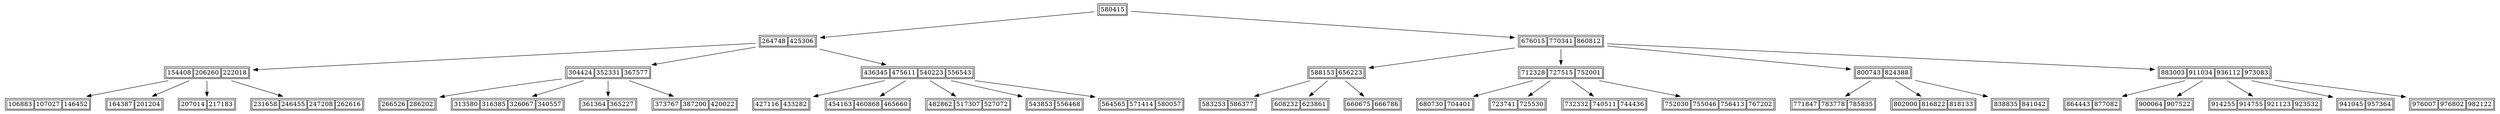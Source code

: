 digraph G{

93824997710400->93824997011888
93824997011888->93824997426720
93824997426720->93824997315776
93824997315776[label=<<TABLE><TR><TD>106883</TD><TD>107027</TD><TD>146452</TD></TR></TABLE>>,shape="none"];
93824997426720->93824999388864
93824999388864[label=<<TABLE><TR><TD>164387</TD><TD>201204</TD></TR></TABLE>>,shape="none"];
93824997426720->93824998687408
93824998687408[label=<<TABLE><TR><TD>207014</TD><TD>217183</TD></TR></TABLE>>,shape="none"];
93824997426720->93825000091776
93825000091776[label=<<TABLE><TR><TD>231658</TD><TD>246455</TD><TD>247208</TD><TD>262616</TD></TR></TABLE>>,shape="none"];
93824997426720[label=<<TABLE><TR><TD>154408</TD><TD>206260</TD><TD>222018</TD></TR></TABLE>>,shape="none"];
93824997011888->93824997025504
93824997025504->93824997007008
93824997007008[label=<<TABLE><TR><TD>266526</TD><TD>286202</TD></TR></TABLE>>,shape="none"];
93824997025504->93824999705616
93824999705616[label=<<TABLE><TR><TD>313580</TD><TD>316385</TD><TD>326067</TD><TD>340557</TD></TR></TABLE>>,shape="none"];
93824997025504->93825000729840
93825000729840[label=<<TABLE><TR><TD>361364</TD><TD>365227</TD></TR></TABLE>>,shape="none"];
93824997025504->93825000216976
93825000216976[label=<<TABLE><TR><TD>373767</TD><TD>387200</TD><TD>420022</TD></TR></TABLE>>,shape="none"];
93824997025504[label=<<TABLE><TR><TD>304424</TD><TD>352331</TD><TD>367577</TD></TR></TABLE>>,shape="none"];
93824997011888->93825000763936
93825000763936->93824999196848
93824999196848[label=<<TABLE><TR><TD>427116</TD><TD>433282</TD></TR></TABLE>>,shape="none"];
93825000763936->93824997440768
93824997440768[label=<<TABLE><TR><TD>454163</TD><TD>460868</TD><TD>465660</TD></TR></TABLE>>,shape="none"];
93825000763936->93825000067904
93825000067904[label=<<TABLE><TR><TD>482862</TD><TD>517307</TD><TD>527072</TD></TR></TABLE>>,shape="none"];
93825000763936->93824999235632
93824999235632[label=<<TABLE><TR><TD>543853</TD><TD>556468</TD></TR></TABLE>>,shape="none"];
93825000763936->93824999122032
93824999122032[label=<<TABLE><TR><TD>564565</TD><TD>571414</TD><TD>580057</TD></TR></TABLE>>,shape="none"];
93825000763936[label=<<TABLE><TR><TD>436345</TD><TD>475611</TD><TD>540223</TD><TD>556543</TD></TR></TABLE>>,shape="none"];
93824997011888[label=<<TABLE><TR><TD>264748</TD><TD>425306</TD></TR></TABLE>>,shape="none"];
93824997710400->93825000140016
93825000140016->93824997543696
93824997543696->93824999192192
93824999192192[label=<<TABLE><TR><TD>583253</TD><TD>586377</TD></TR></TABLE>>,shape="none"];
93824997543696->93825000073968
93825000073968[label=<<TABLE><TR><TD>608232</TD><TD>623861</TD></TR></TABLE>>,shape="none"];
93824997543696->93824999424544
93824999424544[label=<<TABLE><TR><TD>660675</TD><TD>666786</TD></TR></TABLE>>,shape="none"];
93824997543696[label=<<TABLE><TR><TD>588153</TD><TD>656223</TD></TR></TABLE>>,shape="none"];
93825000140016->93824998815952
93824998815952->93824997863856
93824997863856[label=<<TABLE><TR><TD>680730</TD><TD>704401</TD></TR></TABLE>>,shape="none"];
93824998815952->93824995418640
93824995418640[label=<<TABLE><TR><TD>723741</TD><TD>725530</TD></TR></TABLE>>,shape="none"];
93824998815952->93824999639792
93824999639792[label=<<TABLE><TR><TD>732332</TD><TD>740511</TD><TD>744436</TD></TR></TABLE>>,shape="none"];
93824998815952->93824998870944
93824998870944[label=<<TABLE><TR><TD>752030</TD><TD>755046</TD><TD>756413</TD><TD>767202</TD></TR></TABLE>>,shape="none"];
93824998815952[label=<<TABLE><TR><TD>712328</TD><TD>727515</TD><TD>752001</TD></TR></TABLE>>,shape="none"];
93825000140016->93824997050832
93824997050832->93825000789568
93825000789568[label=<<TABLE><TR><TD>771847</TD><TD>783778</TD><TD>785835</TD></TR></TABLE>>,shape="none"];
93824997050832->93825000353632
93825000353632[label=<<TABLE><TR><TD>802000</TD><TD>816822</TD><TD>818133</TD></TR></TABLE>>,shape="none"];
93824997050832->93824994762608
93824994762608[label=<<TABLE><TR><TD>838835</TD><TD>841042</TD></TR></TABLE>>,shape="none"];
93824997050832[label=<<TABLE><TR><TD>800743</TD><TD>824388</TD></TR></TABLE>>,shape="none"];
93825000140016->93824999077056
93824999077056->93824998974752
93824998974752[label=<<TABLE><TR><TD>864443</TD><TD>877082</TD></TR></TABLE>>,shape="none"];
93824999077056->93824999384368
93824999384368[label=<<TABLE><TR><TD>900064</TD><TD>907522</TD></TR></TABLE>>,shape="none"];
93824999077056->93824997368384
93824997368384[label=<<TABLE><TR><TD>914255</TD><TD>914755</TD><TD>921123</TD><TD>923532</TD></TR></TABLE>>,shape="none"];
93824999077056->93824999936256
93824999936256[label=<<TABLE><TR><TD>941045</TD><TD>957364</TD></TR></TABLE>>,shape="none"];
93824999077056->93824998771376
93824998771376[label=<<TABLE><TR><TD>976007</TD><TD>976802</TD><TD>982122</TD></TR></TABLE>>,shape="none"];
93824999077056[label=<<TABLE><TR><TD>883003</TD><TD>911034</TD><TD>936112</TD><TD>973083</TD></TR></TABLE>>,shape="none"];
93825000140016[label=<<TABLE><TR><TD>676015</TD><TD>770341</TD><TD>860812</TD></TR></TABLE>>,shape="none"];
93824997710400[label=<<TABLE><TR><TD>580415</TD></TR></TABLE>>,shape="none"];
}
